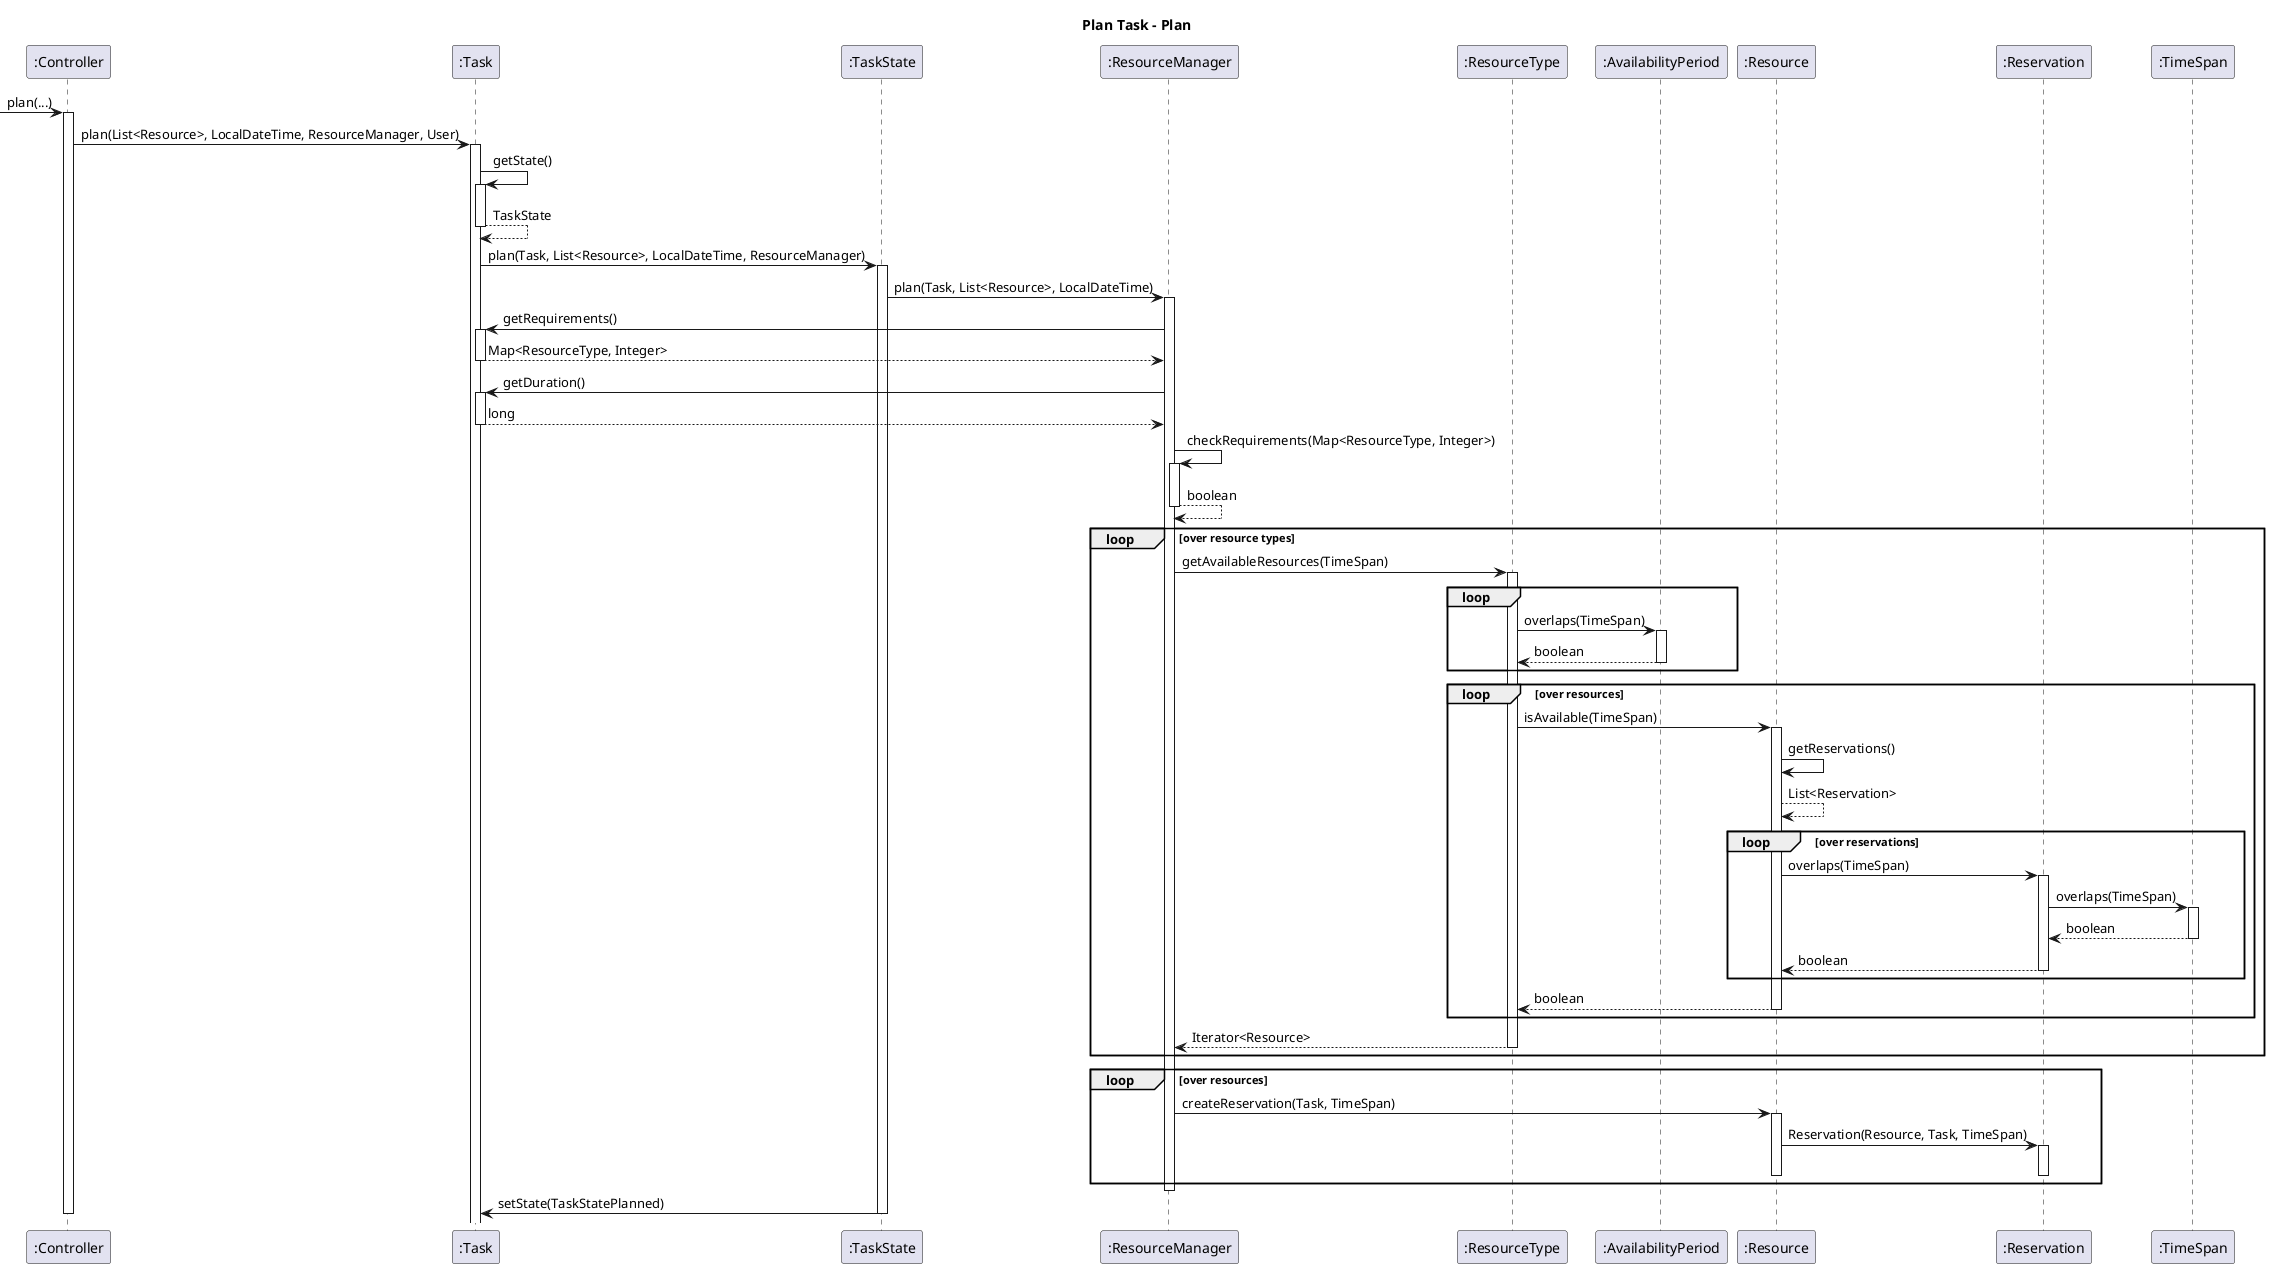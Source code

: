 @startuml

title "Plan Task - Plan"

-> ":Controller": plan(...)
activate ":Controller"

":Controller" -> ":Task": plan(List<Resource>, LocalDateTime, ResourceManager, User)
activate ":Task"

":Task" -> ":Task": getState()
activate ":Task"

":Task" --> ":Task": TaskState
deactivate ":Task"

":Task" -> ":TaskState": plan(Task, List<Resource>, LocalDateTime, ResourceManager)
activate ":TaskState"

":TaskState" -> ":ResourceManager": plan(Task, List<Resource>, LocalDateTime)
activate ":ResourceManager"

":ResourceManager" -> ":Task": getRequirements()
activate ":Task"
":Task" --> ":ResourceManager": Map<ResourceType, Integer>
deactivate ":Task"

":ResourceManager" -> ":Task": getDuration()
activate ":Task"
":Task" --> ":ResourceManager": long
deactivate ":Task"

":ResourceManager" -> ":ResourceManager": checkRequirements(Map<ResourceType, Integer>)
activate ":ResourceManager"

":ResourceManager" --> ":ResourceManager": boolean
deactivate ":ResourceManager"

loop over resource types

":ResourceManager" -> ":ResourceType": getAvailableResources(TimeSpan)
activate ":ResourceType"

loop
    ":ResourceType" -> ":AvailabilityPeriod": overlaps(TimeSpan)
    activate ":AvailabilityPeriod"

    ":AvailabilityPeriod" --> ":ResourceType": boolean
    deactivate ":AvailabilityPeriod"
end

loop over resources

    ":ResourceType" -> ":Resource": isAvailable(TimeSpan)
    activate ":Resource"

    ":Resource" -> ":Resource": getReservations()
    ":Resource" --> ":Resource": List<Reservation>
    
    
    loop over reservations
    
        ":Resource" -> ":Reservation": overlaps(TimeSpan)
        activate ":Reservation"
        
        ":Reservation" -> ":TimeSpan": overlaps(TimeSpan)
        activate ":TimeSpan"

        ":TimeSpan" --> ":Reservation": boolean
        deactivate ":TimeSpan"
        
        ":Reservation"--> ":Resource": boolean
        deactivate ":Reservation"
    end

    ":Resource" --> ":ResourceType": boolean
    deactivate ":Resource"

end

":ResourceType" --> ":ResourceManager": Iterator<Resource>
deactivate ":ResourceType"

end

loop over resources

":ResourceManager" -> ":Resource": createReservation(Task, TimeSpan)
activate ":Resource"

":Resource" -> ":Reservation": Reservation(Resource, Task, TimeSpan)
activate ":Reservation"
deactivate ":Reservation"

deactivate ":Resource"

end

deactivate ":ResourceManager"

":TaskState" -> ":Task": setState(TaskStatePlanned)
deactivate ":TaskState"

deactivate ":Controller"

@enduml
